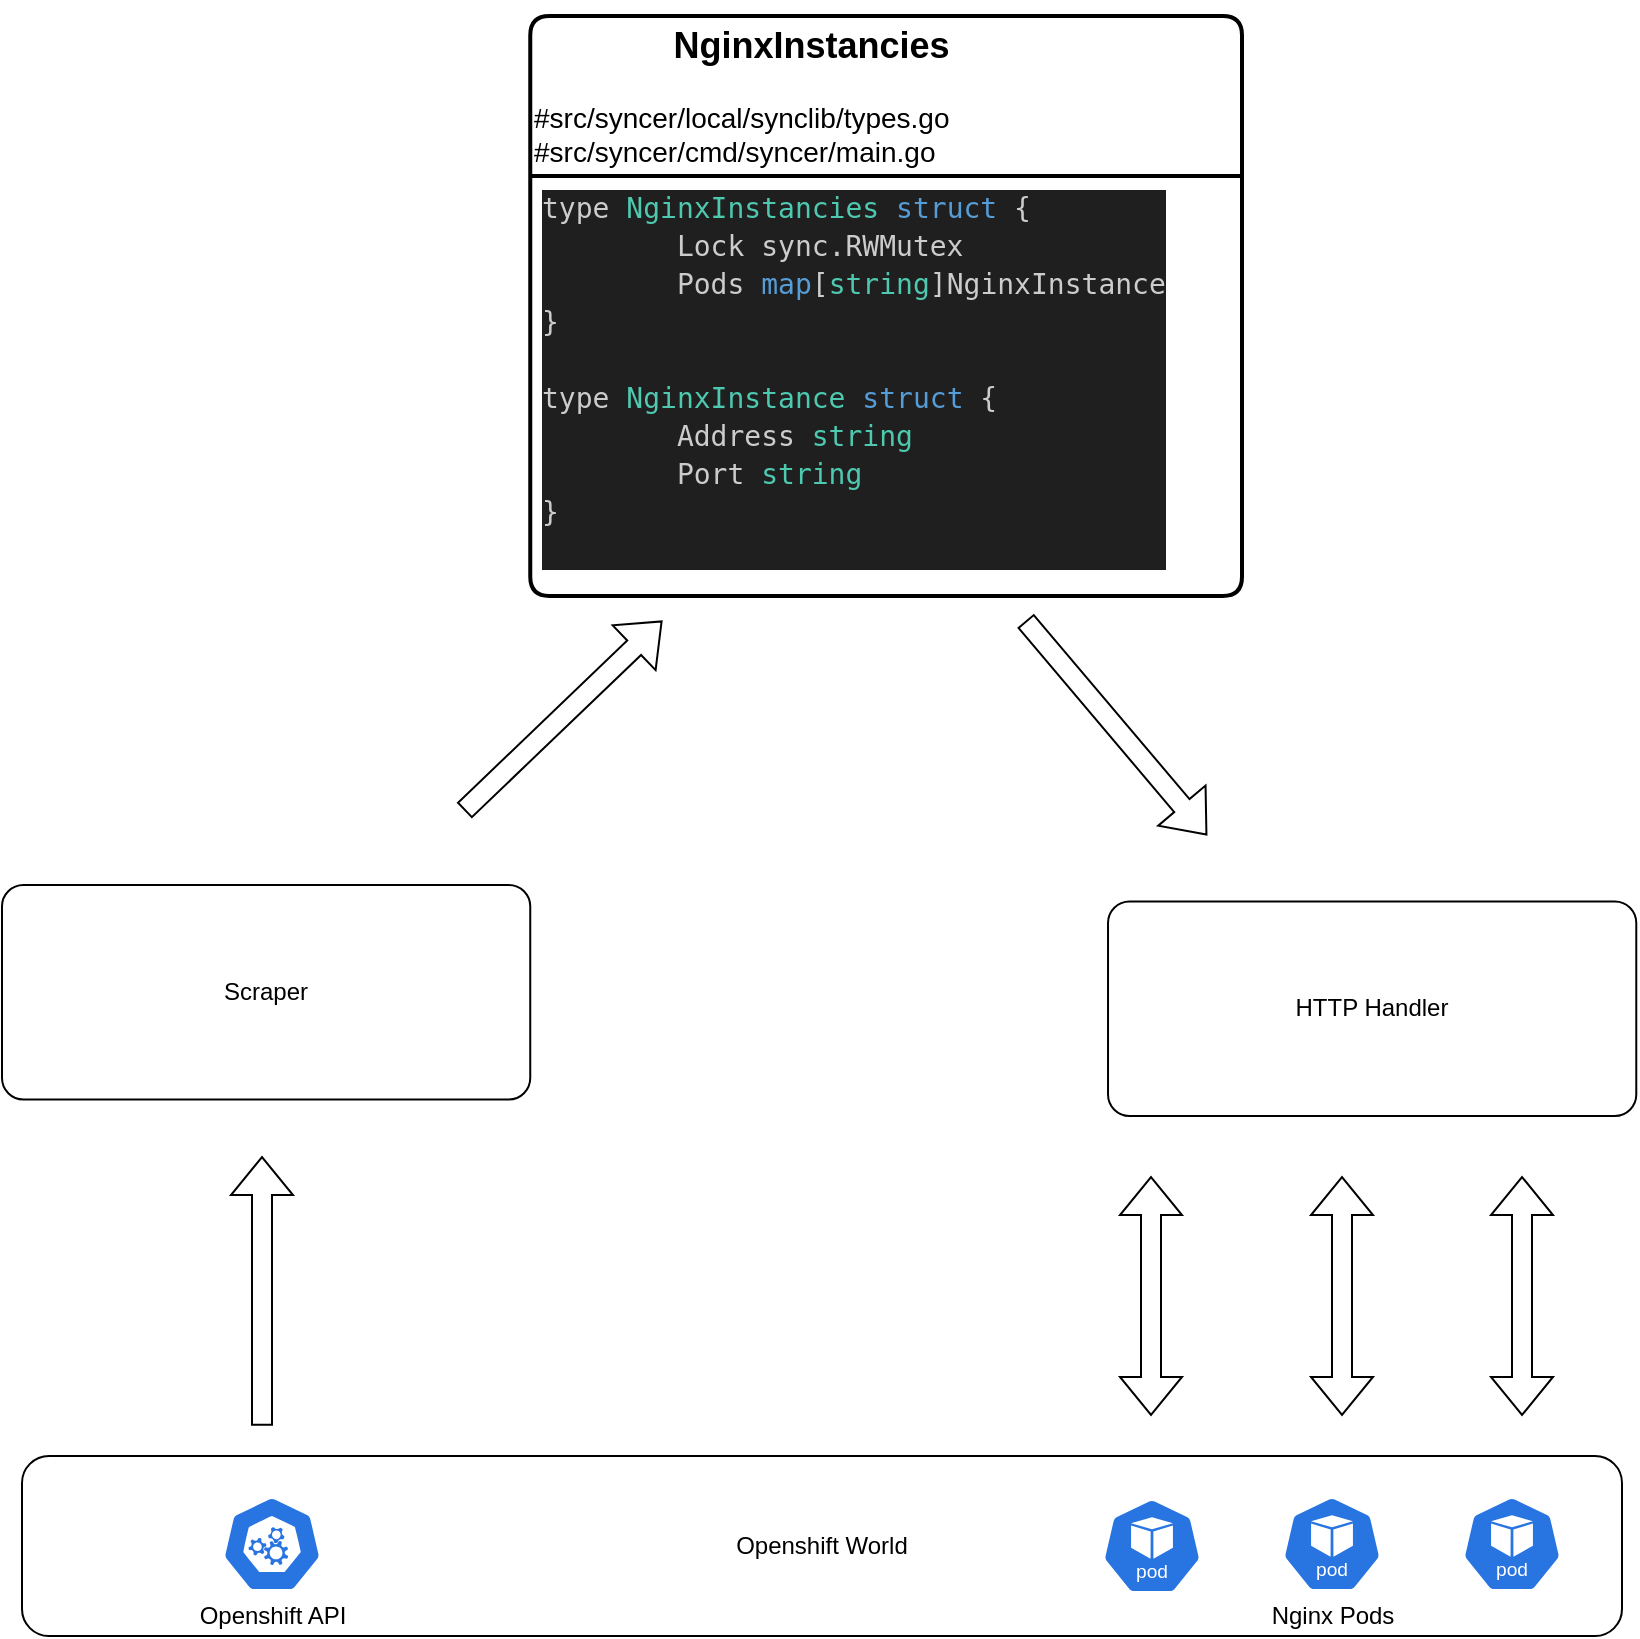 <mxfile version="22.1.15" type="device">
  <diagram name="Page-1" id="FzBbkCSTMnkxj2Ke_Igj">
    <mxGraphModel dx="1434" dy="1662" grid="1" gridSize="10" guides="1" tooltips="1" connect="1" arrows="1" fold="1" page="1" pageScale="1" pageWidth="1100" pageHeight="850" math="0" shadow="0">
      <root>
        <mxCell id="0" />
        <mxCell id="1" parent="0" />
        <mxCell id="wj3YC0adMSgMcqP3sG2V-17" style="edgeStyle=orthogonalEdgeStyle;rounded=0;orthogonalLoop=1;jettySize=auto;html=1;exitX=0.5;exitY=0;exitDx=0;exitDy=0;" edge="1" parent="1" source="wj3YC0adMSgMcqP3sG2V-9" target="wj3YC0adMSgMcqP3sG2V-8">
          <mxGeometry relative="1" as="geometry" />
        </mxCell>
        <mxCell id="wj3YC0adMSgMcqP3sG2V-8" value="&lt;div style=&quot;text-align: right;&quot;&gt;&lt;span style=&quot;background-color: initial;&quot;&gt;&lt;b&gt;&lt;font style=&quot;font-size: 18px;&quot;&gt;NginxInstancies&lt;/font&gt;&lt;/b&gt;&lt;/span&gt;&lt;/div&gt;&lt;div style=&quot;text-align: right;&quot;&gt;&lt;br&gt;&lt;/div&gt;#src/syncer/local/synclib/types.go&lt;br&gt;#src/syncer/cmd/syncer/main.go" style="swimlane;childLayout=stackLayout;horizontal=1;startSize=80;horizontalStack=0;rounded=1;fontSize=14;fontStyle=0;strokeWidth=2;resizeParent=0;resizeLast=1;shadow=0;dashed=0;align=left;arcSize=4;whiteSpace=wrap;html=1;" vertex="1" parent="1">
          <mxGeometry x="294.13" width="355.87" height="290" as="geometry" />
        </mxCell>
        <mxCell id="wj3YC0adMSgMcqP3sG2V-9" value="&lt;div style=&quot;color: rgb(204, 204, 204); background-color: rgb(31, 31, 31); font-family: &amp;quot;Droid Sans Mono&amp;quot;, &amp;quot;monospace&amp;quot;, monospace; font-size: 14px; line-height: 19px;&quot;&gt;&lt;div&gt;&lt;div style=&quot;line-height: 19px;&quot;&gt;&lt;div&gt;type &lt;span style=&quot;color: #4ec9b0;&quot;&gt;NginxInstancies&lt;/span&gt; &lt;span style=&quot;color: #569cd6;&quot;&gt;struct&lt;/span&gt; {&lt;/div&gt;&lt;div&gt;    &lt;span style=&quot;white-space: pre;&quot;&gt;&#x9;&lt;/span&gt;Lock sync.RWMutex&lt;/div&gt;&lt;div&gt;    &lt;span style=&quot;white-space: pre;&quot;&gt;&#x9;&lt;/span&gt;Pods &lt;span style=&quot;color: #569cd6;&quot;&gt;map&lt;/span&gt;[&lt;span style=&quot;color: #4ec9b0;&quot;&gt;string&lt;/span&gt;]NginxInstance&lt;/div&gt;&lt;div&gt;}&lt;/div&gt;&lt;/div&gt;&lt;/div&gt;&lt;div&gt;&lt;br&gt;&lt;/div&gt;&lt;div&gt;type &lt;span style=&quot;color: #4ec9b0;&quot;&gt;NginxInstance&lt;/span&gt; &lt;span style=&quot;color: #569cd6;&quot;&gt;struct&lt;/span&gt; {&lt;/div&gt;&lt;div&gt;    &lt;span style=&quot;white-space: pre;&quot;&gt;&#x9;&lt;/span&gt;Address &lt;span style=&quot;color: #4ec9b0;&quot;&gt;string&lt;/span&gt;&lt;/div&gt;&lt;div&gt;    &lt;span style=&quot;white-space: pre;&quot;&gt;&#x9;&lt;/span&gt;Port    &lt;span style=&quot;color: #4ec9b0;&quot;&gt;string&lt;/span&gt;&lt;/div&gt;&lt;div&gt;}&lt;/div&gt;&lt;br&gt;&lt;/div&gt;" style="align=left;strokeColor=none;fillColor=none;spacingLeft=4;fontSize=12;verticalAlign=top;resizable=0;rotatable=0;part=1;html=1;" vertex="1" parent="wj3YC0adMSgMcqP3sG2V-8">
          <mxGeometry y="80" width="355.87" height="210" as="geometry" />
        </mxCell>
        <mxCell id="wj3YC0adMSgMcqP3sG2V-11" value="Scraper" style="rounded=1;arcSize=10;whiteSpace=wrap;html=1;align=center;" vertex="1" parent="1">
          <mxGeometry x="30" y="434.444" width="264.126" height="107.302" as="geometry" />
        </mxCell>
        <mxCell id="wj3YC0adMSgMcqP3sG2V-12" value="HTTP Handler" style="rounded=1;arcSize=10;whiteSpace=wrap;html=1;align=center;" vertex="1" parent="1">
          <mxGeometry x="583.014" y="442.698" width="264.126" height="107.302" as="geometry" />
        </mxCell>
        <mxCell id="wj3YC0adMSgMcqP3sG2V-13" value="" style="shape=flexArrow;endArrow=classic;html=1;rounded=0;" edge="1" parent="1">
          <mxGeometry width="50" height="50" relative="1" as="geometry">
            <mxPoint x="261.11" y="397.302" as="sourcePoint" />
            <mxPoint x="360.158" y="302.381" as="targetPoint" />
          </mxGeometry>
        </mxCell>
        <mxCell id="wj3YC0adMSgMcqP3sG2V-14" value="" style="shape=flexArrow;endArrow=classic;html=1;rounded=0;" edge="1" parent="1">
          <mxGeometry width="50" height="50" relative="1" as="geometry">
            <mxPoint x="541.744" y="302.381" as="sourcePoint" />
            <mxPoint x="632.538" y="409.683" as="targetPoint" />
          </mxGeometry>
        </mxCell>
        <mxCell id="wj3YC0adMSgMcqP3sG2V-23" value="Openshift World" style="rounded=1;whiteSpace=wrap;html=1;" vertex="1" parent="1">
          <mxGeometry x="40" y="720" width="800" height="90" as="geometry" />
        </mxCell>
        <mxCell id="wj3YC0adMSgMcqP3sG2V-18" value="&lt;br&gt;&lt;br&gt;&lt;br&gt;&lt;br&gt;&lt;br&gt;Openshift API" style="aspect=fixed;sketch=0;html=1;dashed=0;whitespace=wrap;fillColor=#2875E2;strokeColor=#ffffff;points=[[0.005,0.63,0],[0.1,0.2,0],[0.9,0.2,0],[0.5,0,0],[0.995,0.63,0],[0.72,0.99,0],[0.5,1,0],[0.28,0.99,0]];shape=mxgraph.kubernetes.icon2;prIcon=api" vertex="1" parent="1">
          <mxGeometry x="140" y="740" width="50" height="48" as="geometry" />
        </mxCell>
        <mxCell id="wj3YC0adMSgMcqP3sG2V-19" value="" style="shape=flexArrow;endArrow=classic;html=1;rounded=0;" edge="1" parent="1">
          <mxGeometry width="50" height="50" relative="1" as="geometry">
            <mxPoint x="160.0" y="704.922" as="sourcePoint" />
            <mxPoint x="160" y="570" as="targetPoint" />
          </mxGeometry>
        </mxCell>
        <mxCell id="wj3YC0adMSgMcqP3sG2V-20" value="" style="aspect=fixed;sketch=0;html=1;dashed=0;whitespace=wrap;fillColor=#2875E2;strokeColor=#ffffff;points=[[0.005,0.63,0],[0.1,0.2,0],[0.9,0.2,0],[0.5,0,0],[0.995,0.63,0],[0.72,0.99,0],[0.5,1,0],[0.28,0.99,0]];shape=mxgraph.kubernetes.icon2;kubernetesLabel=1;prIcon=pod" vertex="1" parent="1">
          <mxGeometry x="580" y="741" width="50" height="48" as="geometry" />
        </mxCell>
        <mxCell id="wj3YC0adMSgMcqP3sG2V-21" value="&lt;br&gt;&lt;br&gt;&lt;br&gt;&lt;br&gt;&lt;br&gt;Nginx Pods" style="aspect=fixed;sketch=0;html=1;dashed=0;whitespace=wrap;fillColor=#2875E2;strokeColor=#ffffff;points=[[0.005,0.63,0],[0.1,0.2,0],[0.9,0.2,0],[0.5,0,0],[0.995,0.63,0],[0.72,0.99,0],[0.5,1,0],[0.28,0.99,0]];shape=mxgraph.kubernetes.icon2;kubernetesLabel=1;prIcon=pod" vertex="1" parent="1">
          <mxGeometry x="670" y="740" width="50" height="48" as="geometry" />
        </mxCell>
        <mxCell id="wj3YC0adMSgMcqP3sG2V-22" value="" style="aspect=fixed;sketch=0;html=1;dashed=0;whitespace=wrap;fillColor=#2875E2;strokeColor=#ffffff;points=[[0.005,0.63,0],[0.1,0.2,0],[0.9,0.2,0],[0.5,0,0],[0.995,0.63,0],[0.72,0.99,0],[0.5,1,0],[0.28,0.99,0]];shape=mxgraph.kubernetes.icon2;kubernetesLabel=1;prIcon=pod" vertex="1" parent="1">
          <mxGeometry x="760" y="740" width="50" height="48" as="geometry" />
        </mxCell>
        <mxCell id="wj3YC0adMSgMcqP3sG2V-26" value="" style="shape=flexArrow;endArrow=classic;startArrow=classic;html=1;rounded=0;" edge="1" parent="1">
          <mxGeometry width="100" height="100" relative="1" as="geometry">
            <mxPoint x="604.5" y="700" as="sourcePoint" />
            <mxPoint x="604.5" y="580" as="targetPoint" />
          </mxGeometry>
        </mxCell>
        <mxCell id="wj3YC0adMSgMcqP3sG2V-27" value="" style="shape=flexArrow;endArrow=classic;startArrow=classic;html=1;rounded=0;" edge="1" parent="1">
          <mxGeometry width="100" height="100" relative="1" as="geometry">
            <mxPoint x="700" y="700" as="sourcePoint" />
            <mxPoint x="700" y="580" as="targetPoint" />
          </mxGeometry>
        </mxCell>
        <mxCell id="wj3YC0adMSgMcqP3sG2V-28" value="" style="shape=flexArrow;endArrow=classic;startArrow=classic;html=1;rounded=0;" edge="1" parent="1">
          <mxGeometry width="100" height="100" relative="1" as="geometry">
            <mxPoint x="790" y="700" as="sourcePoint" />
            <mxPoint x="790" y="580" as="targetPoint" />
          </mxGeometry>
        </mxCell>
      </root>
    </mxGraphModel>
  </diagram>
</mxfile>
